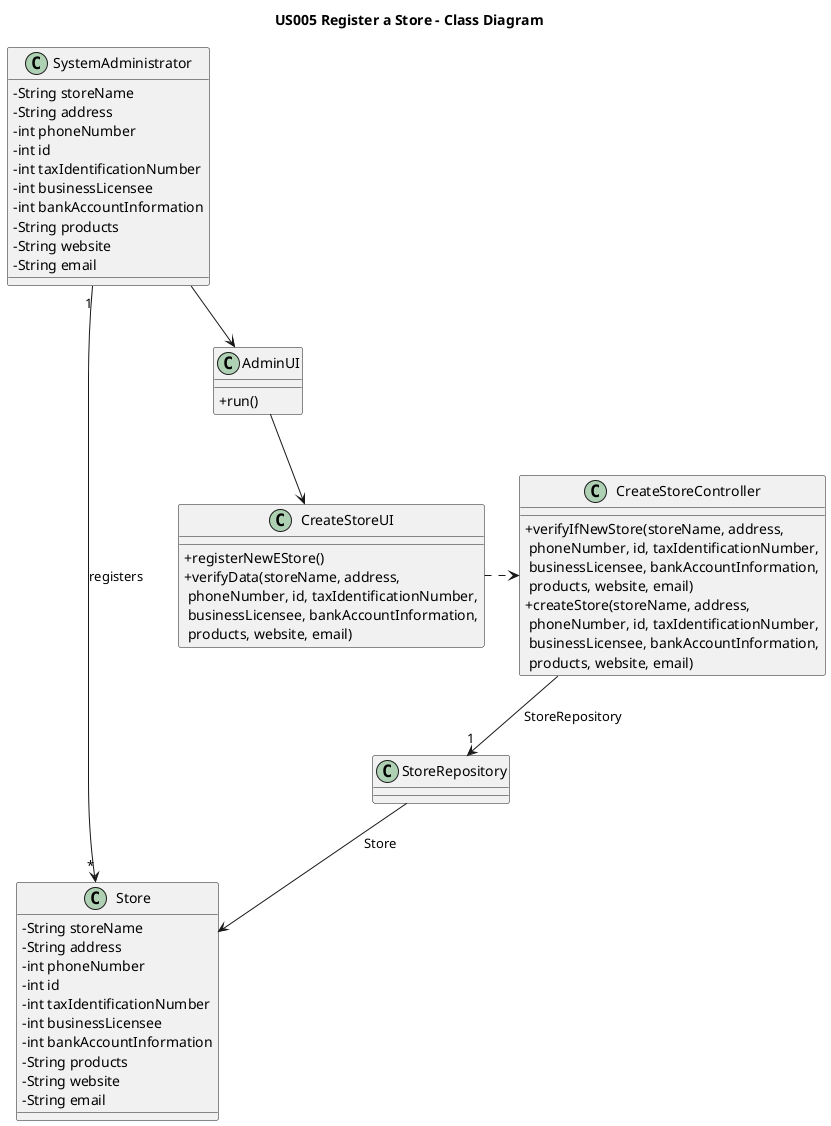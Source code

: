 @startuml
skinparam packageStyle rectangle
skinparam shadowing false
skinparam classAttributeIconSize 0
title US005 Register a Store - Class Diagram

class Store {
- String storeName
- String address
- int phoneNumber
- int id
- int taxIdentificationNumber
- int businessLicensee
- int bankAccountInformation
- String products
- String website
- String email
___
}

class SystemAdministrator {
- String storeName
- String address
- int phoneNumber
- int id
- int taxIdentificationNumber
- int businessLicensee
- int bankAccountInformation
- String products
- String website
- String email
___
}

class StoreRepository{
___
}

class AdminUI {
___
+run()
}

class CreateStoreUI {
___
+registerNewEStore()
+verifyData(storeName, address,\n phoneNumber, id, taxIdentificationNumber,\n businessLicensee, bankAccountInformation,\n products, website, email)
}

class CreateStoreController {
___
+verifyIfNewStore(storeName, address,\n phoneNumber, id, taxIdentificationNumber,\n businessLicensee, bankAccountInformation,\n products, website, email)
+createStore(storeName, address,\n phoneNumber, id, taxIdentificationNumber,\n businessLicensee, bankAccountInformation,\n products, website, email)
}

SystemAdministrator --> AdminUI
AdminUI --> CreateStoreUI
CreateStoreUI .> CreateStoreController
SystemAdministrator "1" --> "*" Store : registers 
CreateStoreController --> "1" StoreRepository : StoreRepository
StoreRepository --> Store : Store
@enduml